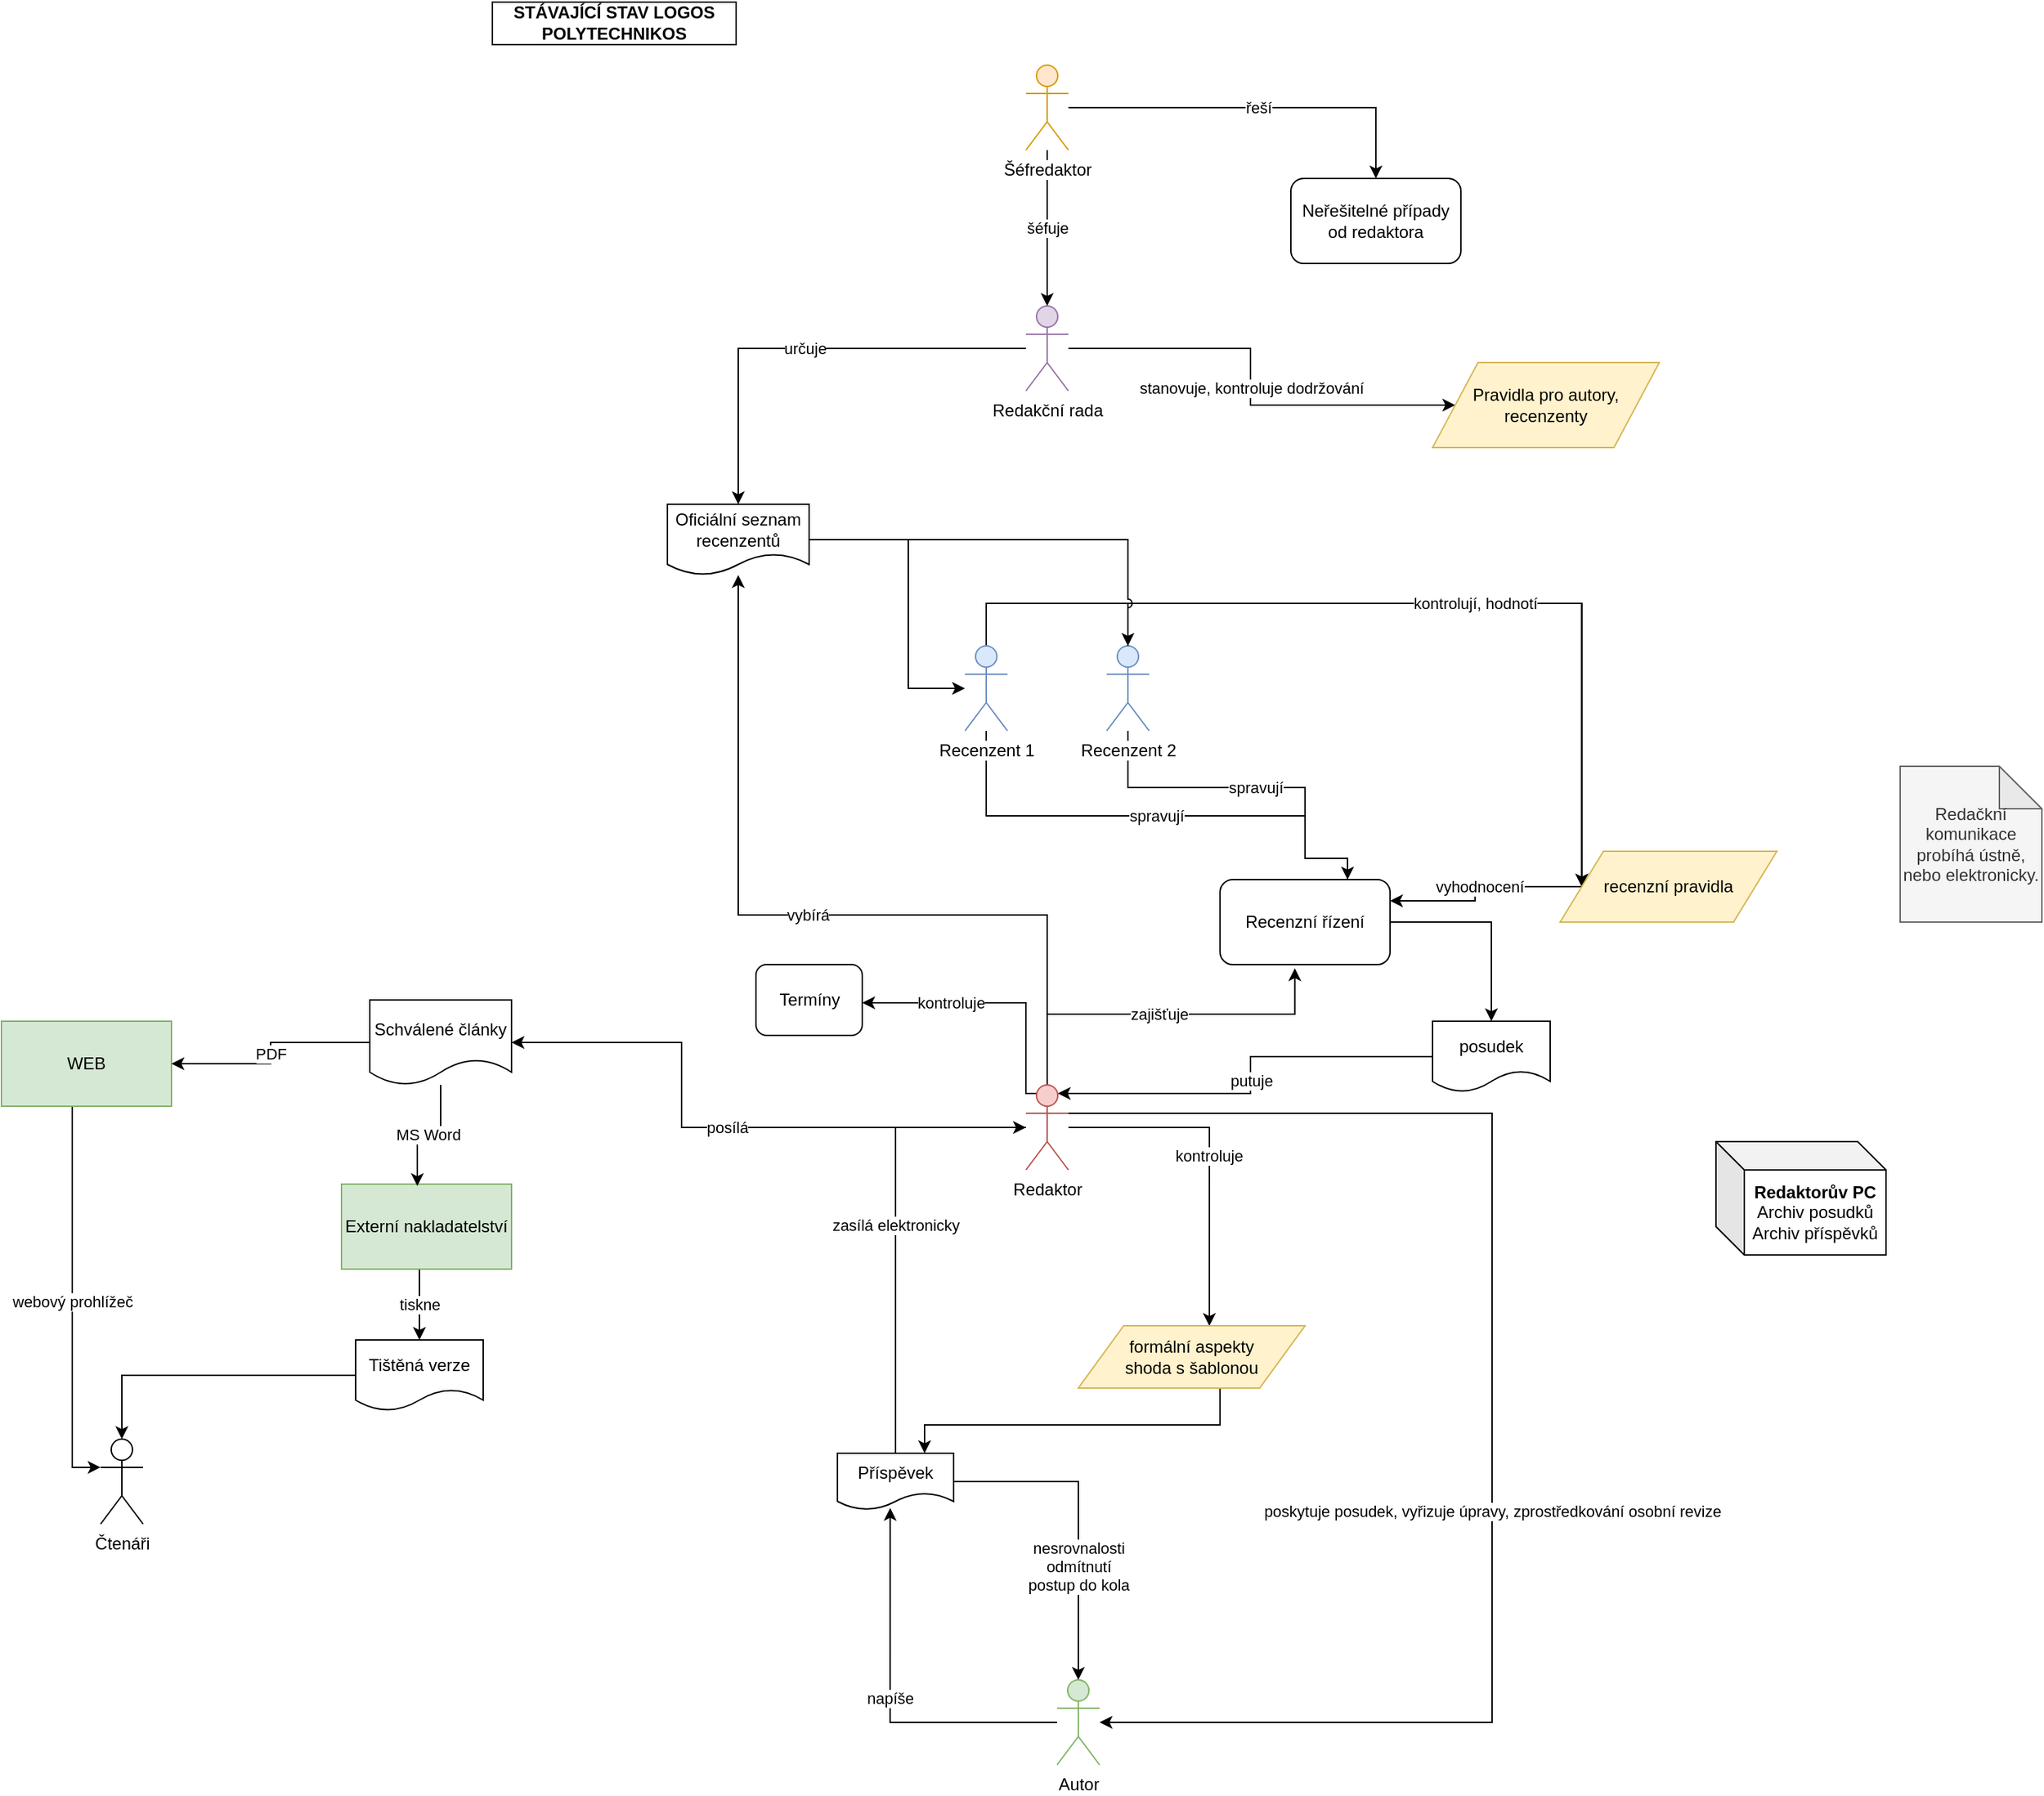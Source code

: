 <mxfile type="device" version="12.1.1" pages="1"><diagram id="j7T3rWMLmfhBIxYSasch" name="Page-1"><mxGraphModel grid="1" dx="3205" dy="2484" gridSize="10" guides="1" tooltips="1" connect="1" arrows="1" fold="1" page="1" pageScale="1" pageWidth="827" pageHeight="1169" math="0" shadow="0"><root><mxCell id="0"/><mxCell id="1" parent="0"/><mxCell id="EEgiXQv0WMfbo8ke-ks7-35" value="kontroluje" parent="1" style="edgeStyle=orthogonalEdgeStyle;rounded=0;orthogonalLoop=1;jettySize=auto;html=1;entryX=0.578;entryY=0.003;entryDx=0;entryDy=0;entryPerimeter=0;" target="EEgiXQv0WMfbo8ke-ks7-32" source="EEgiXQv0WMfbo8ke-ks7-1" edge="1"><mxGeometry as="geometry" relative="1"/></mxCell><mxCell id="EEgiXQv0WMfbo8ke-ks7-42" value="posílá" parent="1" style="edgeStyle=orthogonalEdgeStyle;rounded=0;orthogonalLoop=1;jettySize=auto;html=1;" target="EEgiXQv0WMfbo8ke-ks7-93" source="EEgiXQv0WMfbo8ke-ks7-1" edge="1"><mxGeometry as="geometry" relative="1"><mxPoint as="targetPoint" y="404.667" x="162.5"/><Array as="points"><mxPoint y="420" x="140"/><mxPoint y="360" x="140"/></Array></mxGeometry></mxCell><mxCell id="EEgiXQv0WMfbo8ke-ks7-56" value="zajišťuje" parent="1" style="edgeStyle=orthogonalEdgeStyle;rounded=0;orthogonalLoop=1;jettySize=auto;html=1;entryX=0.44;entryY=1.043;entryDx=0;entryDy=0;entryPerimeter=0;" target="EEgiXQv0WMfbo8ke-ks7-37" source="EEgiXQv0WMfbo8ke-ks7-1" edge="1"><mxGeometry as="geometry" relative="1"><Array as="points"><mxPoint y="340" x="398"/><mxPoint y="340" x="573"/></Array></mxGeometry></mxCell><mxCell id="EEgiXQv0WMfbo8ke-ks7-66" value="vybírá" parent="1" style="edgeStyle=orthogonalEdgeStyle;rounded=0;orthogonalLoop=1;jettySize=auto;html=1;" target="EEgiXQv0WMfbo8ke-ks7-64" source="EEgiXQv0WMfbo8ke-ks7-1" edge="1"><mxGeometry as="geometry" relative="1"><Array as="points"><mxPoint y="270" x="398"/><mxPoint y="270" x="180"/></Array></mxGeometry></mxCell><mxCell id="EEgiXQv0WMfbo8ke-ks7-84" value="poskytuje posudek, vyřizuje úpravy, zprostředkování osobní revize" parent="1" style="edgeStyle=orthogonalEdgeStyle;rounded=0;jumpStyle=arc;orthogonalLoop=1;jettySize=auto;html=1;shadow=0;endArrow=classic;endFill=1;" target="EEgiXQv0WMfbo8ke-ks7-2" source="EEgiXQv0WMfbo8ke-ks7-1" edge="1"><mxGeometry as="geometry" x="0.152" relative="1"><mxPoint as="targetPoint" y="600" x="690"/><Array as="points"><mxPoint y="410" x="712"/><mxPoint y="840" x="712"/></Array><mxPoint as="offset"/></mxGeometry></mxCell><mxCell id="EEgiXQv0WMfbo8ke-ks7-89" value="kontroluje" parent="1" style="edgeStyle=orthogonalEdgeStyle;rounded=0;jumpStyle=arc;orthogonalLoop=1;jettySize=auto;html=1;shadow=0;endArrow=classic;endFill=1;exitX=0.25;exitY=0.1;exitDx=0;exitDy=0;exitPerimeter=0;" target="EEgiXQv0WMfbo8ke-ks7-88" source="EEgiXQv0WMfbo8ke-ks7-1" edge="1"><mxGeometry as="geometry" x="0.333" relative="1"><Array as="points"><mxPoint y="396" x="383"/><mxPoint y="332" x="383"/></Array><mxPoint as="offset"/></mxGeometry></mxCell><mxCell id="EEgiXQv0WMfbo8ke-ks7-1" value="Redaktor&lt;br&gt;" parent="1" style="shape=umlActor;verticalLabelPosition=bottom;labelBackgroundColor=#ffffff;verticalAlign=top;html=1;outlineConnect=0;fillColor=#f8cecc;strokeColor=#b85450;" vertex="1"><mxGeometry as="geometry" y="390" x="383" width="30" height="60"/></mxCell><mxCell id="EEgiXQv0WMfbo8ke-ks7-46" value="napíše" parent="1" style="edgeStyle=orthogonalEdgeStyle;rounded=0;orthogonalLoop=1;jettySize=auto;html=1;entryX=0.454;entryY=0.965;entryDx=0;entryDy=0;entryPerimeter=0;" target="EEgiXQv0WMfbo8ke-ks7-26" source="EEgiXQv0WMfbo8ke-ks7-2" edge="1"><mxGeometry as="geometry" relative="1"/></mxCell><mxCell id="EEgiXQv0WMfbo8ke-ks7-2" value="Autor" parent="1" style="shape=umlActor;verticalLabelPosition=bottom;labelBackgroundColor=#ffffff;verticalAlign=top;html=1;outlineConnect=0;fillColor=#d5e8d4;strokeColor=#82b366;" vertex="1"><mxGeometry as="geometry" y="810" x="405" width="30" height="60"/></mxCell><mxCell id="EEgiXQv0WMfbo8ke-ks7-72" value="spravují" parent="1" style="edgeStyle=orthogonalEdgeStyle;rounded=0;orthogonalLoop=1;jettySize=auto;html=1;endArrow=none;endFill=0;entryX=0.75;entryY=0;entryDx=0;entryDy=0;" target="EEgiXQv0WMfbo8ke-ks7-37" source="EEgiXQv0WMfbo8ke-ks7-3" edge="1"><mxGeometry as="geometry" relative="1"><mxPoint as="targetPoint" y="170" x="590"/><Array as="points"><mxPoint y="200" x="355"/><mxPoint y="200" x="580"/><mxPoint y="230" x="580"/><mxPoint y="230" x="610"/></Array></mxGeometry></mxCell><mxCell id="EEgiXQv0WMfbo8ke-ks7-77" parent="1" style="edgeStyle=orthogonalEdgeStyle;rounded=0;orthogonalLoop=1;jettySize=auto;html=1;entryX=0;entryY=0.5;entryDx=0;entryDy=0;endArrow=classic;endFill=1;jumpStyle=none;shadow=0;" target="EEgiXQv0WMfbo8ke-ks7-74" source="EEgiXQv0WMfbo8ke-ks7-3" edge="1"><mxGeometry as="geometry" relative="1"><Array as="points"><mxPoint y="50" x="355"/><mxPoint y="50" x="775"/></Array></mxGeometry></mxCell><mxCell id="EEgiXQv0WMfbo8ke-ks7-3" value="Recenzent 1" parent="1" style="shape=umlActor;verticalLabelPosition=bottom;labelBackgroundColor=#ffffff;verticalAlign=top;html=1;outlineConnect=0;fillColor=#dae8fc;strokeColor=#6c8ebf;" vertex="1"><mxGeometry as="geometry" y="80" x="340" width="30" height="60"/></mxCell><mxCell id="EEgiXQv0WMfbo8ke-ks7-73" value="spravují" parent="1" style="edgeStyle=orthogonalEdgeStyle;rounded=0;orthogonalLoop=1;jettySize=auto;html=1;entryX=0.75;entryY=0;entryDx=0;entryDy=0;" target="EEgiXQv0WMfbo8ke-ks7-37" source="EEgiXQv0WMfbo8ke-ks7-4" edge="1"><mxGeometry as="geometry" relative="1"><Array as="points"><mxPoint y="180" x="455"/><mxPoint y="180" x="580"/><mxPoint y="230" x="580"/><mxPoint y="230" x="610"/></Array></mxGeometry></mxCell><mxCell id="EEgiXQv0WMfbo8ke-ks7-4" value="Recenzent 2" parent="1" style="shape=umlActor;verticalLabelPosition=bottom;labelBackgroundColor=#ffffff;verticalAlign=top;html=1;outlineConnect=0;fillColor=#dae8fc;strokeColor=#6c8ebf;" vertex="1"><mxGeometry as="geometry" y="80" x="440" width="30" height="60"/></mxCell><mxCell id="EEgiXQv0WMfbo8ke-ks7-65" value="určuje" parent="1" style="edgeStyle=orthogonalEdgeStyle;rounded=0;orthogonalLoop=1;jettySize=auto;html=1;entryX=0.5;entryY=0;entryDx=0;entryDy=0;" target="EEgiXQv0WMfbo8ke-ks7-64" source="EEgiXQv0WMfbo8ke-ks7-5" edge="1"><mxGeometry as="geometry" relative="1"/></mxCell><mxCell id="EEgiXQv0WMfbo8ke-ks7-91" value="stanovuje, kontroluje dodržování" parent="1" style="edgeStyle=orthogonalEdgeStyle;rounded=0;jumpStyle=arc;orthogonalLoop=1;jettySize=auto;html=1;shadow=0;endArrow=classic;endFill=1;" target="EEgiXQv0WMfbo8ke-ks7-90" source="EEgiXQv0WMfbo8ke-ks7-5" edge="1"><mxGeometry as="geometry" relative="1"/></mxCell><mxCell id="EEgiXQv0WMfbo8ke-ks7-5" value="Redakční rada" parent="1" style="shape=umlActor;verticalLabelPosition=bottom;labelBackgroundColor=#ffffff;verticalAlign=top;html=1;outlineConnect=0;fillColor=#e1d5e7;strokeColor=#9673a6;" vertex="1"><mxGeometry as="geometry" y="-160" x="383" width="30" height="60"/></mxCell><mxCell id="EEgiXQv0WMfbo8ke-ks7-95" value="řeší" parent="1" style="edgeStyle=orthogonalEdgeStyle;rounded=0;jumpStyle=arc;orthogonalLoop=1;jettySize=auto;html=1;shadow=0;endArrow=classic;endFill=1;" target="EEgiXQv0WMfbo8ke-ks7-92" source="EEgiXQv0WMfbo8ke-ks7-6" edge="1"><mxGeometry as="geometry" relative="1"><Array as="points"><mxPoint y="-300" x="630"/></Array></mxGeometry></mxCell><mxCell id="EEgiXQv0WMfbo8ke-ks7-96" value="šéfuje" parent="1" style="edgeStyle=orthogonalEdgeStyle;rounded=0;jumpStyle=arc;orthogonalLoop=1;jettySize=auto;html=1;shadow=0;endArrow=classic;endFill=1;" target="EEgiXQv0WMfbo8ke-ks7-5" source="EEgiXQv0WMfbo8ke-ks7-6" edge="1"><mxGeometry as="geometry" relative="1"/></mxCell><mxCell id="EEgiXQv0WMfbo8ke-ks7-6" value="Šéfredaktor&lt;br&gt;" parent="1" style="shape=umlActor;verticalLabelPosition=bottom;labelBackgroundColor=#ffffff;verticalAlign=top;html=1;outlineConnect=0;fillColor=#ffe6cc;strokeColor=#d79b00;" vertex="1"><mxGeometry as="geometry" y="-330" x="383" width="30" height="60"/></mxCell><mxCell id="EEgiXQv0WMfbo8ke-ks7-51" value="webový prohlížeč" parent="1" style="edgeStyle=orthogonalEdgeStyle;rounded=0;orthogonalLoop=1;jettySize=auto;html=1;entryX=0;entryY=0.333;entryDx=0;entryDy=0;entryPerimeter=0;" target="EEgiXQv0WMfbo8ke-ks7-8" source="EEgiXQv0WMfbo8ke-ks7-7" edge="1"><mxGeometry as="geometry" relative="1"><Array as="points"><mxPoint y="660" x="-290"/></Array></mxGeometry></mxCell><mxCell id="EEgiXQv0WMfbo8ke-ks7-7" value="WEB" parent="1" style="rounded=0;whiteSpace=wrap;html=1;fillColor=#d5e8d4;strokeColor=#82b366;" vertex="1"><mxGeometry as="geometry" y="345" x="-340" width="120" height="60"/></mxCell><mxCell id="EEgiXQv0WMfbo8ke-ks7-8" value="Čtenáři" parent="1" style="shape=umlActor;verticalLabelPosition=bottom;labelBackgroundColor=#ffffff;verticalAlign=top;html=1;outlineConnect=0;" vertex="1"><mxGeometry as="geometry" y="640" x="-270" width="30" height="60"/></mxCell><mxCell id="EEgiXQv0WMfbo8ke-ks7-45" value="tiskne" parent="1" style="edgeStyle=orthogonalEdgeStyle;rounded=0;orthogonalLoop=1;jettySize=auto;html=1;entryX=0.5;entryY=0;entryDx=0;entryDy=0;" target="EEgiXQv0WMfbo8ke-ks7-44" source="EEgiXQv0WMfbo8ke-ks7-9" edge="1"><mxGeometry as="geometry" relative="1"><Array as="points"><mxPoint y="530" x="-45"/><mxPoint y="530" x="-45"/></Array></mxGeometry></mxCell><mxCell id="EEgiXQv0WMfbo8ke-ks7-9" value="Externí nakladatelství" parent="1" style="rounded=0;whiteSpace=wrap;html=1;fillColor=#d5e8d4;strokeColor=#82b366;" vertex="1"><mxGeometry as="geometry" y="460" x="-100" width="120" height="60"/></mxCell><mxCell id="EEgiXQv0WMfbo8ke-ks7-12" value="STÁVAJÍCÍ STAV LOGOS POLYTECHNIKOS" parent="1" style="text;html=1;strokeColor=none;fillColor=none;align=center;verticalAlign=middle;whiteSpace=wrap;rounded=0;fontStyle=1;labelBorderColor=#000000;" vertex="1"><mxGeometry as="geometry" y="-370" x="5" width="175" height="20"/></mxCell><mxCell id="EEgiXQv0WMfbo8ke-ks7-33" value="zasílá elektronicky" parent="1" style="edgeStyle=orthogonalEdgeStyle;rounded=0;orthogonalLoop=1;jettySize=auto;html=1;" target="EEgiXQv0WMfbo8ke-ks7-1" source="EEgiXQv0WMfbo8ke-ks7-26" edge="1"><mxGeometry as="geometry" relative="1"><Array as="points"><mxPoint y="420" x="291"/></Array></mxGeometry></mxCell><mxCell id="EEgiXQv0WMfbo8ke-ks7-57" value="nesrovnalosti&lt;br&gt;odmítnutí&lt;br&gt;postup do kola" parent="1" style="edgeStyle=orthogonalEdgeStyle;rounded=0;orthogonalLoop=1;jettySize=auto;html=1;entryX=0.5;entryY=0;entryDx=0;entryDy=0;entryPerimeter=0;" target="EEgiXQv0WMfbo8ke-ks7-2" source="EEgiXQv0WMfbo8ke-ks7-26" edge="1"><mxGeometry as="geometry" x="0.298" relative="1"><Array as="points"><mxPoint y="670" x="420"/></Array><mxPoint as="offset"/></mxGeometry></mxCell><mxCell id="EEgiXQv0WMfbo8ke-ks7-26" value="Příspěvek" parent="1" style="shape=document;whiteSpace=wrap;html=1;boundedLbl=1;" vertex="1"><mxGeometry as="geometry" y="650" x="250" width="82" height="40"/></mxCell><mxCell id="EEgiXQv0WMfbo8ke-ks7-36" parent="1" style="edgeStyle=orthogonalEdgeStyle;rounded=0;orthogonalLoop=1;jettySize=auto;html=1;entryX=0.75;entryY=0;entryDx=0;entryDy=0;" target="EEgiXQv0WMfbo8ke-ks7-26" source="EEgiXQv0WMfbo8ke-ks7-32" edge="1"><mxGeometry as="geometry" relative="1"><mxPoint as="targetPoint" y="630" x="320"/><Array as="points"><mxPoint y="630" x="520"/><mxPoint y="630" x="312"/></Array></mxGeometry></mxCell><mxCell id="EEgiXQv0WMfbo8ke-ks7-32" value="formální aspekty&lt;br&gt;shoda s šablonou" parent="1" style="shape=parallelogram;perimeter=parallelogramPerimeter;whiteSpace=wrap;html=1;fillColor=#fff2cc;strokeColor=#d6b656;" vertex="1"><mxGeometry as="geometry" y="560" x="420" width="160" height="44"/></mxCell><mxCell id="EEgiXQv0WMfbo8ke-ks7-76" value="kontrolují, hodnotí" parent="1" style="edgeStyle=orthogonalEdgeStyle;rounded=0;orthogonalLoop=1;jettySize=auto;html=1;entryX=0;entryY=0.5;entryDx=0;entryDy=0;endArrow=classic;endFill=1;" target="EEgiXQv0WMfbo8ke-ks7-74" source="EEgiXQv0WMfbo8ke-ks7-4" edge="1"><mxGeometry as="geometry" relative="1"><mxPoint as="sourcePoint" y="200" x="650"/><Array as="points"><mxPoint y="50" x="455"/><mxPoint y="50" x="775"/></Array></mxGeometry></mxCell><mxCell id="EEgiXQv0WMfbo8ke-ks7-82" parent="1" style="edgeStyle=orthogonalEdgeStyle;rounded=0;jumpStyle=arc;orthogonalLoop=1;jettySize=auto;html=1;entryX=0.5;entryY=0;entryDx=0;entryDy=0;shadow=0;endArrow=classic;endFill=1;" target="EEgiXQv0WMfbo8ke-ks7-81" source="EEgiXQv0WMfbo8ke-ks7-37" edge="1"><mxGeometry as="geometry" relative="1"/></mxCell><mxCell id="EEgiXQv0WMfbo8ke-ks7-37" value="Recenzní řízení" parent="1" style="rounded=1;whiteSpace=wrap;html=1;" vertex="1"><mxGeometry as="geometry" y="245" x="520" width="120" height="60"/></mxCell><mxCell id="EEgiXQv0WMfbo8ke-ks7-43" value="MS Word" parent="1" style="edgeStyle=orthogonalEdgeStyle;rounded=0;orthogonalLoop=1;jettySize=auto;html=1;entryX=0.446;entryY=0.023;entryDx=0;entryDy=0;entryPerimeter=0;" target="EEgiXQv0WMfbo8ke-ks7-9" source="EEgiXQv0WMfbo8ke-ks7-93" edge="1"><mxGeometry as="geometry" relative="1"><mxPoint as="sourcePoint" y="404.667" x="57.5"/></mxGeometry></mxCell><mxCell id="EEgiXQv0WMfbo8ke-ks7-52" parent="1" style="edgeStyle=orthogonalEdgeStyle;rounded=0;orthogonalLoop=1;jettySize=auto;html=1;entryX=0.5;entryY=0;entryDx=0;entryDy=0;entryPerimeter=0;" target="EEgiXQv0WMfbo8ke-ks7-8" source="EEgiXQv0WMfbo8ke-ks7-44" edge="1"><mxGeometry as="geometry" relative="1"/></mxCell><mxCell id="EEgiXQv0WMfbo8ke-ks7-44" value="Tištěná verze" parent="1" style="shape=document;whiteSpace=wrap;html=1;boundedLbl=1;" vertex="1"><mxGeometry as="geometry" y="570" x="-90" width="90" height="50"/></mxCell><mxCell id="EEgiXQv0WMfbo8ke-ks7-70" parent="1" style="edgeStyle=orthogonalEdgeStyle;rounded=0;orthogonalLoop=1;jettySize=auto;html=1;" target="EEgiXQv0WMfbo8ke-ks7-3" source="EEgiXQv0WMfbo8ke-ks7-64" edge="1"><mxGeometry as="geometry" relative="1"><Array as="points"><mxPoint y="5" x="300"/><mxPoint y="110" x="300"/></Array></mxGeometry></mxCell><mxCell id="EEgiXQv0WMfbo8ke-ks7-71" parent="1" style="edgeStyle=orthogonalEdgeStyle;rounded=0;orthogonalLoop=1;jettySize=auto;html=1;entryX=0.5;entryY=0;entryDx=0;entryDy=0;entryPerimeter=0;jumpStyle=arc;" target="EEgiXQv0WMfbo8ke-ks7-4" source="EEgiXQv0WMfbo8ke-ks7-64" edge="1"><mxGeometry as="geometry" relative="1"/></mxCell><mxCell id="EEgiXQv0WMfbo8ke-ks7-64" value="Oficiální seznam recenzentů" parent="1" style="shape=document;whiteSpace=wrap;html=1;boundedLbl=1;" vertex="1"><mxGeometry as="geometry" y="-20" x="130" width="100" height="50"/></mxCell><mxCell id="EEgiXQv0WMfbo8ke-ks7-78" value="vyhodnocení" parent="1" style="edgeStyle=orthogonalEdgeStyle;rounded=0;jumpStyle=arc;orthogonalLoop=1;jettySize=auto;html=1;shadow=0;endArrow=classic;endFill=1;" target="EEgiXQv0WMfbo8ke-ks7-37" source="EEgiXQv0WMfbo8ke-ks7-74" edge="1"><mxGeometry as="geometry" relative="1"><Array as="points"><mxPoint y="250" x="700"/><mxPoint y="260" x="700"/></Array></mxGeometry></mxCell><mxCell id="EEgiXQv0WMfbo8ke-ks7-74" value="recenzní pravidla" parent="1" style="shape=parallelogram;perimeter=parallelogramPerimeter;whiteSpace=wrap;html=1;fillColor=#fff2cc;strokeColor=#d6b656;" vertex="1"><mxGeometry as="geometry" y="225" x="760" width="153" height="50"/></mxCell><mxCell id="EEgiXQv0WMfbo8ke-ks7-83" value="putuje" parent="1" style="edgeStyle=orthogonalEdgeStyle;rounded=0;jumpStyle=arc;orthogonalLoop=1;jettySize=auto;html=1;entryX=0.75;entryY=0.1;entryDx=0;entryDy=0;entryPerimeter=0;shadow=0;endArrow=classic;endFill=1;" target="EEgiXQv0WMfbo8ke-ks7-1" source="EEgiXQv0WMfbo8ke-ks7-81" edge="1"><mxGeometry as="geometry" relative="1"/></mxCell><mxCell id="EEgiXQv0WMfbo8ke-ks7-81" value="posudek" parent="1" style="shape=document;whiteSpace=wrap;html=1;boundedLbl=1;" vertex="1"><mxGeometry as="geometry" y="345" x="670" width="83" height="50"/></mxCell><mxCell id="EEgiXQv0WMfbo8ke-ks7-86" value="Redačkní komunikace probíhá ústně, nebo elektronicky." parent="1" style="shape=note;whiteSpace=wrap;html=1;backgroundOutline=1;darkOpacity=0.05;fillColor=#f5f5f5;strokeColor=#666666;fontColor=#333333;" vertex="1"><mxGeometry as="geometry" y="165" x="1000" width="100" height="110"/></mxCell><mxCell id="EEgiXQv0WMfbo8ke-ks7-87" value="&lt;b&gt;Redaktorův PC&lt;/b&gt;&lt;br&gt;Archiv posudků&lt;br&gt;Archiv příspěvků" parent="1" style="shape=cube;whiteSpace=wrap;html=1;boundedLbl=1;backgroundOutline=1;darkOpacity=0.05;darkOpacity2=0.1;" vertex="1"><mxGeometry as="geometry" y="430" x="870" width="120" height="80"/></mxCell><mxCell id="EEgiXQv0WMfbo8ke-ks7-88" value="Termíny" parent="1" style="rounded=1;whiteSpace=wrap;html=1;" vertex="1"><mxGeometry as="geometry" y="305" x="192.5" width="75" height="50"/></mxCell><mxCell id="EEgiXQv0WMfbo8ke-ks7-90" value="Pravidla pro autory, recenzenty" parent="1" style="shape=parallelogram;perimeter=parallelogramPerimeter;whiteSpace=wrap;html=1;fillColor=#fff2cc;strokeColor=#d6b656;" vertex="1"><mxGeometry as="geometry" y="-120" x="670" width="160" height="60"/></mxCell><mxCell id="EEgiXQv0WMfbo8ke-ks7-92" value="Neřešitelné případy od redaktora" parent="1" style="rounded=1;whiteSpace=wrap;html=1;" vertex="1"><mxGeometry as="geometry" y="-250" x="570" width="120" height="60"/></mxCell><mxCell id="EEgiXQv0WMfbo8ke-ks7-94" value="PDF" parent="1" style="edgeStyle=orthogonalEdgeStyle;rounded=0;jumpStyle=arc;orthogonalLoop=1;jettySize=auto;html=1;shadow=0;endArrow=classic;endFill=1;" target="EEgiXQv0WMfbo8ke-ks7-7" source="EEgiXQv0WMfbo8ke-ks7-93" edge="1"><mxGeometry as="geometry" relative="1"/></mxCell><mxCell id="EEgiXQv0WMfbo8ke-ks7-93" value="Schválené články" parent="1" style="shape=document;whiteSpace=wrap;html=1;boundedLbl=1;" vertex="1"><mxGeometry as="geometry" y="330" x="-80" width="100" height="60"/></mxCell></root></mxGraphModel></diagram></mxfile>